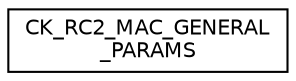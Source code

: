 digraph "Graphical Class Hierarchy"
{
  edge [fontname="Helvetica",fontsize="10",labelfontname="Helvetica",labelfontsize="10"];
  node [fontname="Helvetica",fontsize="10",shape=record];
  rankdir="LR";
  Node0 [label="CK_RC2_MAC_GENERAL\l_PARAMS",height=0.2,width=0.4,color="black", fillcolor="white", style="filled",URL="$struct_c_k___r_c2___m_a_c___g_e_n_e_r_a_l___p_a_r_a_m_s.html"];
}

